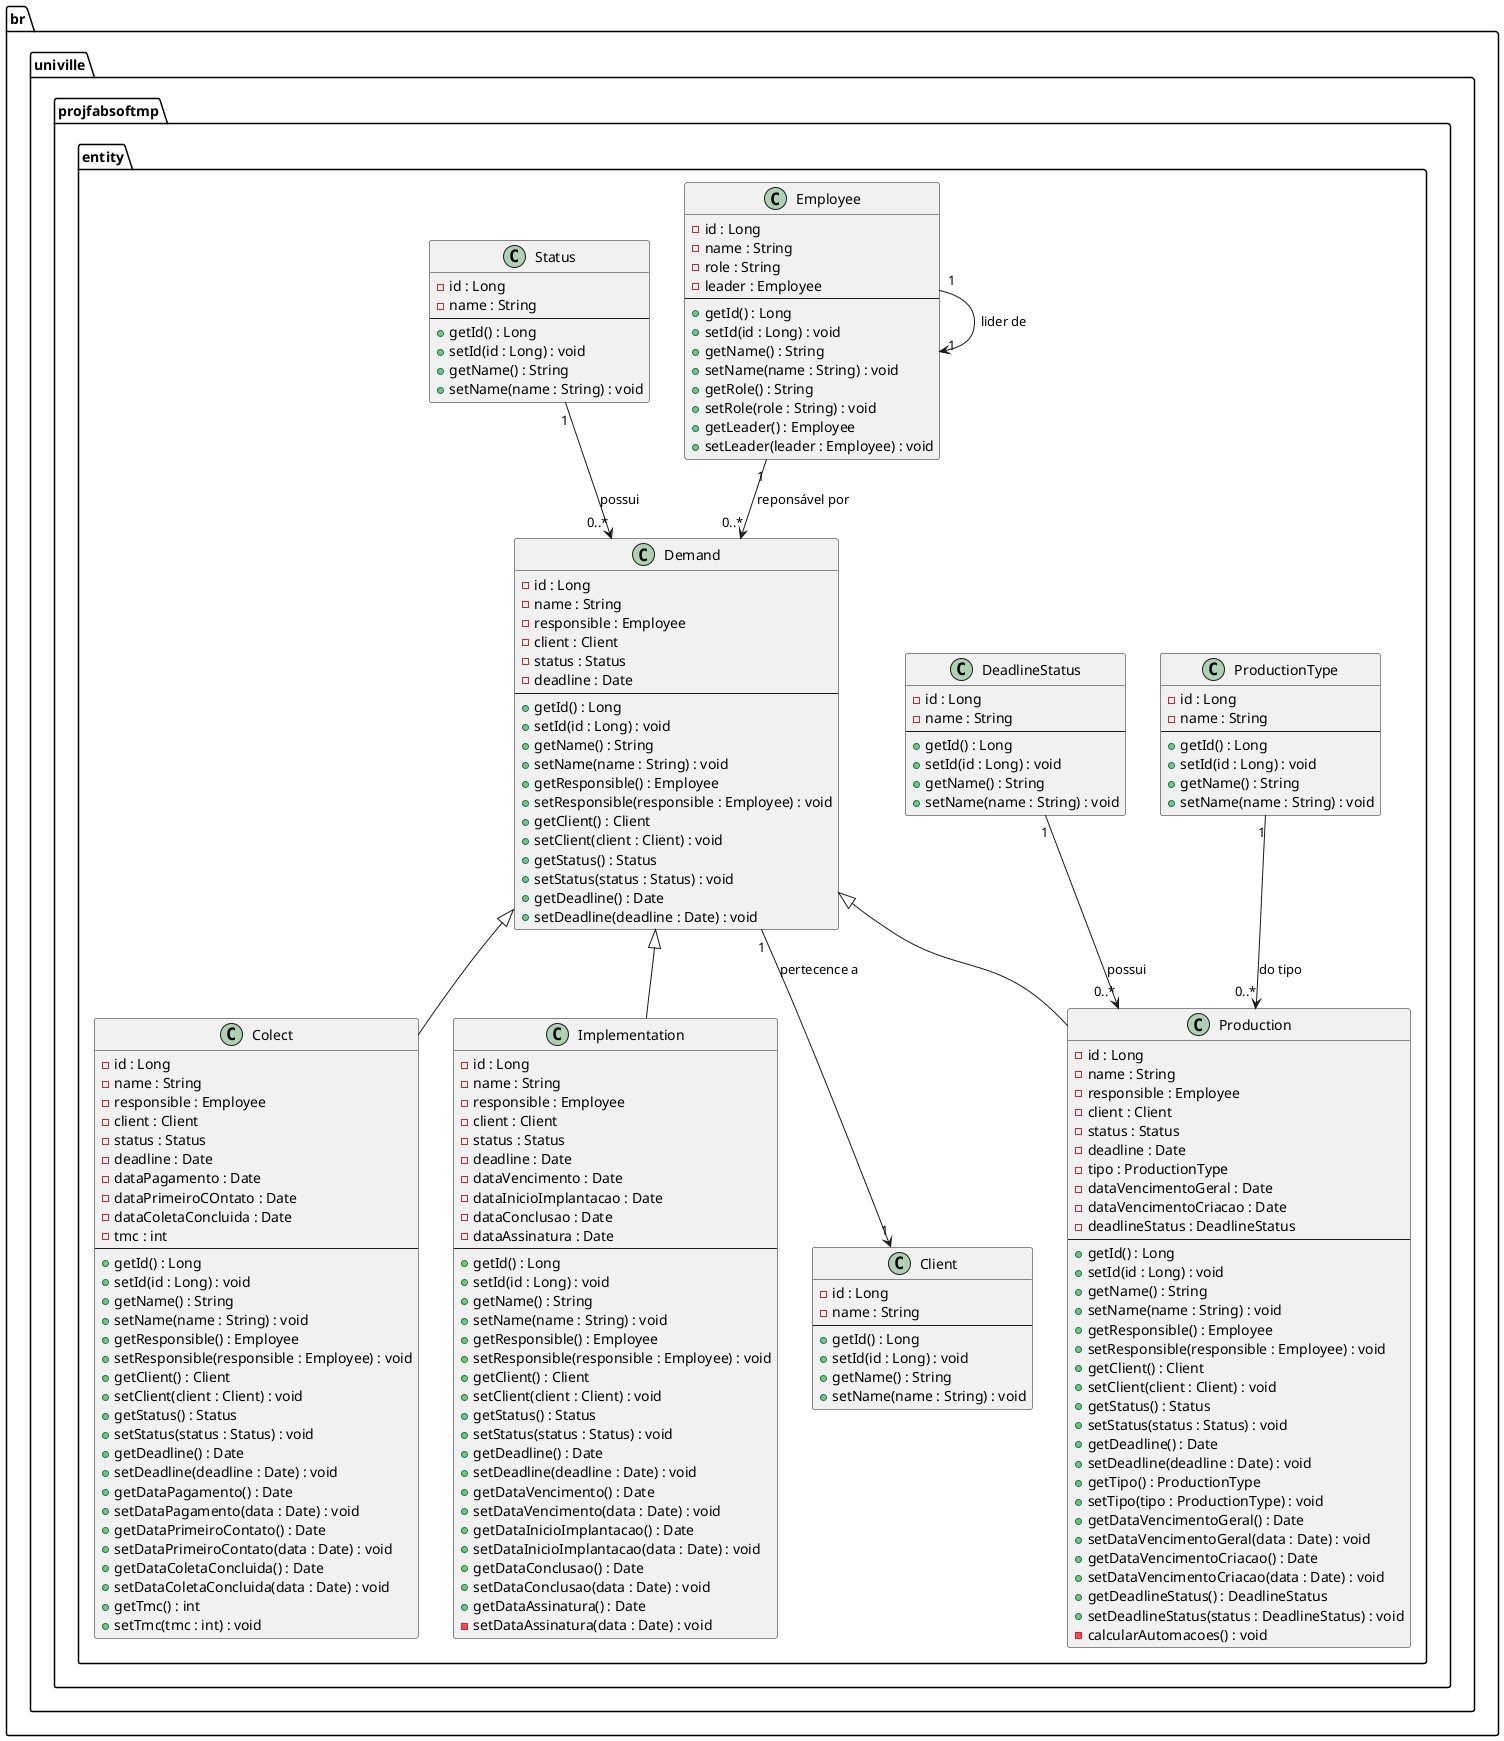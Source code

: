 @startuml

package br.univille.projfabsoftmp.entity {
    class Client {
        - id : Long
        - name : String
        --
        + getId() : Long
        + setId(id : Long) : void
        + getName() : String
        + setName(name : String) : void
    }

    class Employee {
        - id : Long
        - name : String
        - role : String
        - leader : Employee
        --
        + getId() : Long
        + setId(id : Long) : void
        + getName() : String
        + setName(name : String) : void
        + getRole() : String
        + setRole(role : String) : void
        + getLeader() : Employee
        + setLeader(leader : Employee) : void
    }

    class Demand {
        - id : Long
        - name : String
        - responsible : Employee
        - client : Client
        - status : Status
        - deadline : Date
        --
        + getId() : Long
        + setId(id : Long) : void
        + getName() : String
        + setName(name : String) : void
        + getResponsible() : Employee
        + setResponsible(responsible : Employee) : void
        + getClient() : Client
        + setClient(client : Client) : void
        + getStatus() : Status
        + setStatus(status : Status) : void
        + getDeadline() : Date
        + setDeadline(deadline : Date) : void
    }

    class Production extends Demand {
        - id : Long
        - name : String
        - responsible : Employee
        - client : Client
        - status : Status
        - deadline : Date
        - tipo : ProductionType
        - dataVencimentoGeral : Date
        - dataVencimentoCriacao : Date
        - deadlineStatus : DeadlineStatus
        --
        + getId() : Long
        + setId(id : Long) : void
        + getName() : String
        + setName(name : String) : void
        + getResponsible() : Employee
        + setResponsible(responsible : Employee) : void
        + getClient() : Client
        + setClient(client : Client) : void
        + getStatus() : Status
        + setStatus(status : Status) : void
        + getDeadline() : Date
        + setDeadline(deadline : Date) : void
        + getTipo() : ProductionType
        + setTipo(tipo : ProductionType) : void
        + getDataVencimentoGeral() : Date
        + setDataVencimentoGeral(data : Date) : void
        + getDataVencimentoCriacao() : Date
        + setDataVencimentoCriacao(data : Date) : void
        + getDeadlineStatus() : DeadlineStatus
        + setDeadlineStatus(status : DeadlineStatus) : void
        - calcularAutomacoes() : void
    }

    class Colect extends Demand {
        - id : Long
        - name : String
        - responsible : Employee
        - client : Client
        - status : Status
        - deadline : Date
        - dataPagamento : Date
        - dataPrimeiroCOntato : Date
        - dataColetaConcluida : Date
        - tmc : int
        --
        + getId() : Long
        + setId(id : Long) : void
        + getName() : String
        + setName(name : String) : void
        + getResponsible() : Employee
        + setResponsible(responsible : Employee) : void
        + getClient() : Client
        + setClient(client : Client) : void
        + getStatus() : Status
        + setStatus(status : Status) : void
        + getDeadline() : Date
        + setDeadline(deadline : Date) : void
        + getDataPagamento() : Date
        + setDataPagamento(data : Date) : void
        + getDataPrimeiroContato() : Date
        + setDataPrimeiroContato(data : Date) : void
        + getDataColetaConcluida() : Date
        + setDataColetaConcluida(data : Date) : void
        + getTmc() : int
        + setTmc(tmc : int) : void
    }

    class Implementation extends Demand{
        - id : Long
        - name : String
        - responsible : Employee
        - client : Client
        - status : Status
        - deadline : Date
        - dataVencimento : Date
        - dataInicioImplantacao : Date
        - dataConclusao : Date
        - dataAssinatura : Date
        --
        + getId() : Long
        + setId(id : Long) : void
        + getName() : String
        + setName(name : String) : void
        + getResponsible() : Employee
        + setResponsible(responsible : Employee) : void
        + getClient() : Client
        + setClient(client : Client) : void
        + getStatus() : Status
        + setStatus(status : Status) : void
        + getDeadline() : Date
        + setDeadline(deadline : Date) : void
        + getDataVencimento() : Date
        + setDataVencimento(data : Date) : void
        + getDataInicioImplantacao() : Date
        + setDataInicioImplantacao(data : Date) : void
        + getDataConclusao() : Date
        + setDataConclusao(data : Date) : void
        + getDataAssinatura() : Date
        - setDataAssinatura(data : Date) : void
    }

    class ProductionType {
        - id : Long
        - name : String
        --
        + getId() : Long
        + setId(id : Long) : void
        + getName() : String
        + setName(name : String) : void
    }

    class Status {
        - id : Long
        - name : String
        --
        + getId() : Long
        + setId(id : Long) : void
        + getName() : String
        + setName(name : String) : void
    }

    class DeadlineStatus {
        - id : Long
        - name : String
        --
        + getId() : Long
        + setId(id : Long) : void
        + getName() : String
        + setName(name : String) : void
    }

    Employee "1" --> "0..*" Demand : "reponsável por"
    Status "1" --> "0..*" Demand : "possui"
    Demand "1" --> "1" Client : "pertecence a"
    ProductionType "1" --> "0..*" Production : "do tipo"
    DeadlineStatus "1" --> "0..*" Production : "possui"
    Employee "1" --> "1" Employee : "lider de"
}

@enduml